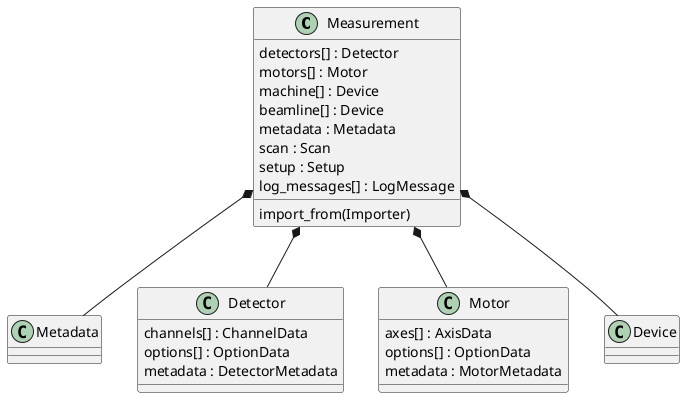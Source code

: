 @startuml
'https://plantuml.com/class-diagram

class Measurement {
    detectors[] : Detector
    motors[] : Motor
    machine[] : Device
    beamline[] : Device
    metadata : Metadata
    scan : Scan
    setup : Setup
    log_messages[] : LogMessage

    import_from(Importer)
}

Measurement *-- Metadata
Measurement *-- Detector
Measurement *-- Motor
Measurement *-- Device

class Metadata {
}

class Detector {
    channels[] : ChannelData
    options[] : OptionData
    metadata : DetectorMetadata
}

class Motor {
    axes[] : AxisData
    options[] : OptionData
    metadata : MotorMetadata
}

class Device {
}

@enduml